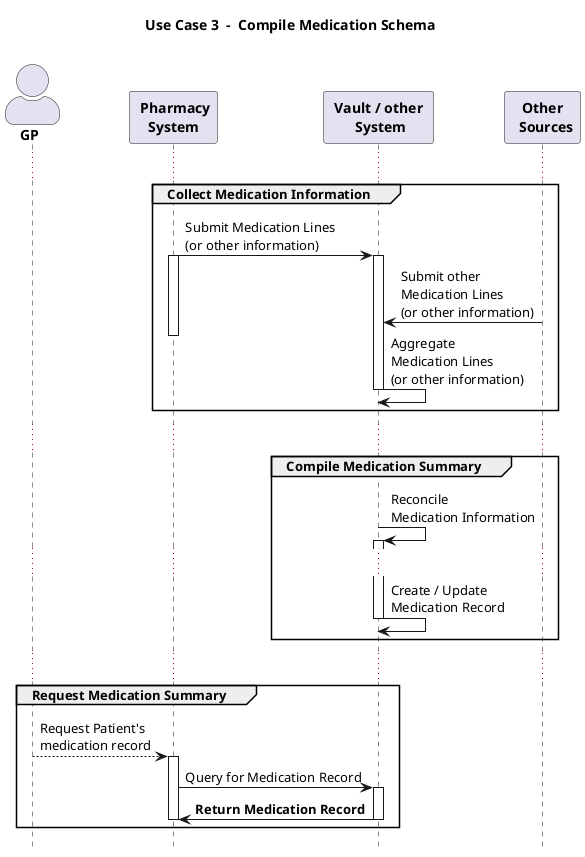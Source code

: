 @startuml
title Use Case 3  -  Compile Medication Schema \n
skinparam actorStyle awesome
!pragma teoz true
hide footbox

'!include ./style.iuml

'actor "**Patient**" as P
actor "**GP**" as GP
Participant " **Pharmacy**\n  **System**  " as PIS
Participant " **Vault / other **\n  **System** " as V
Participant " **Other **\n  **Sources**" as Src

...

group Collect Medication Information
PIS -> V : Submit Medication Lines\n(or other information)
activate PIS
activate V
Src -> V : Submit other\nMedication Lines \n(or other information)
deactivate PIS
V -> V : Aggregate\nMedication Lines\n(or other information)
deactivate V

end
...

group Compile Medication Summary
V -> V : Reconcile \nMedication Information
activate V
...
V -> V : Create / Update\nMedication Record
deactivate V
end

...

group Request Medication Summary
GP --> PIS : Request Patient's\nmedication record
activate PIS
PIS -> V : Query for Medication Record
activate V
PIS <- V : **Return Medication Record**
deactivate V
deactivate PIS
end


@enduml

